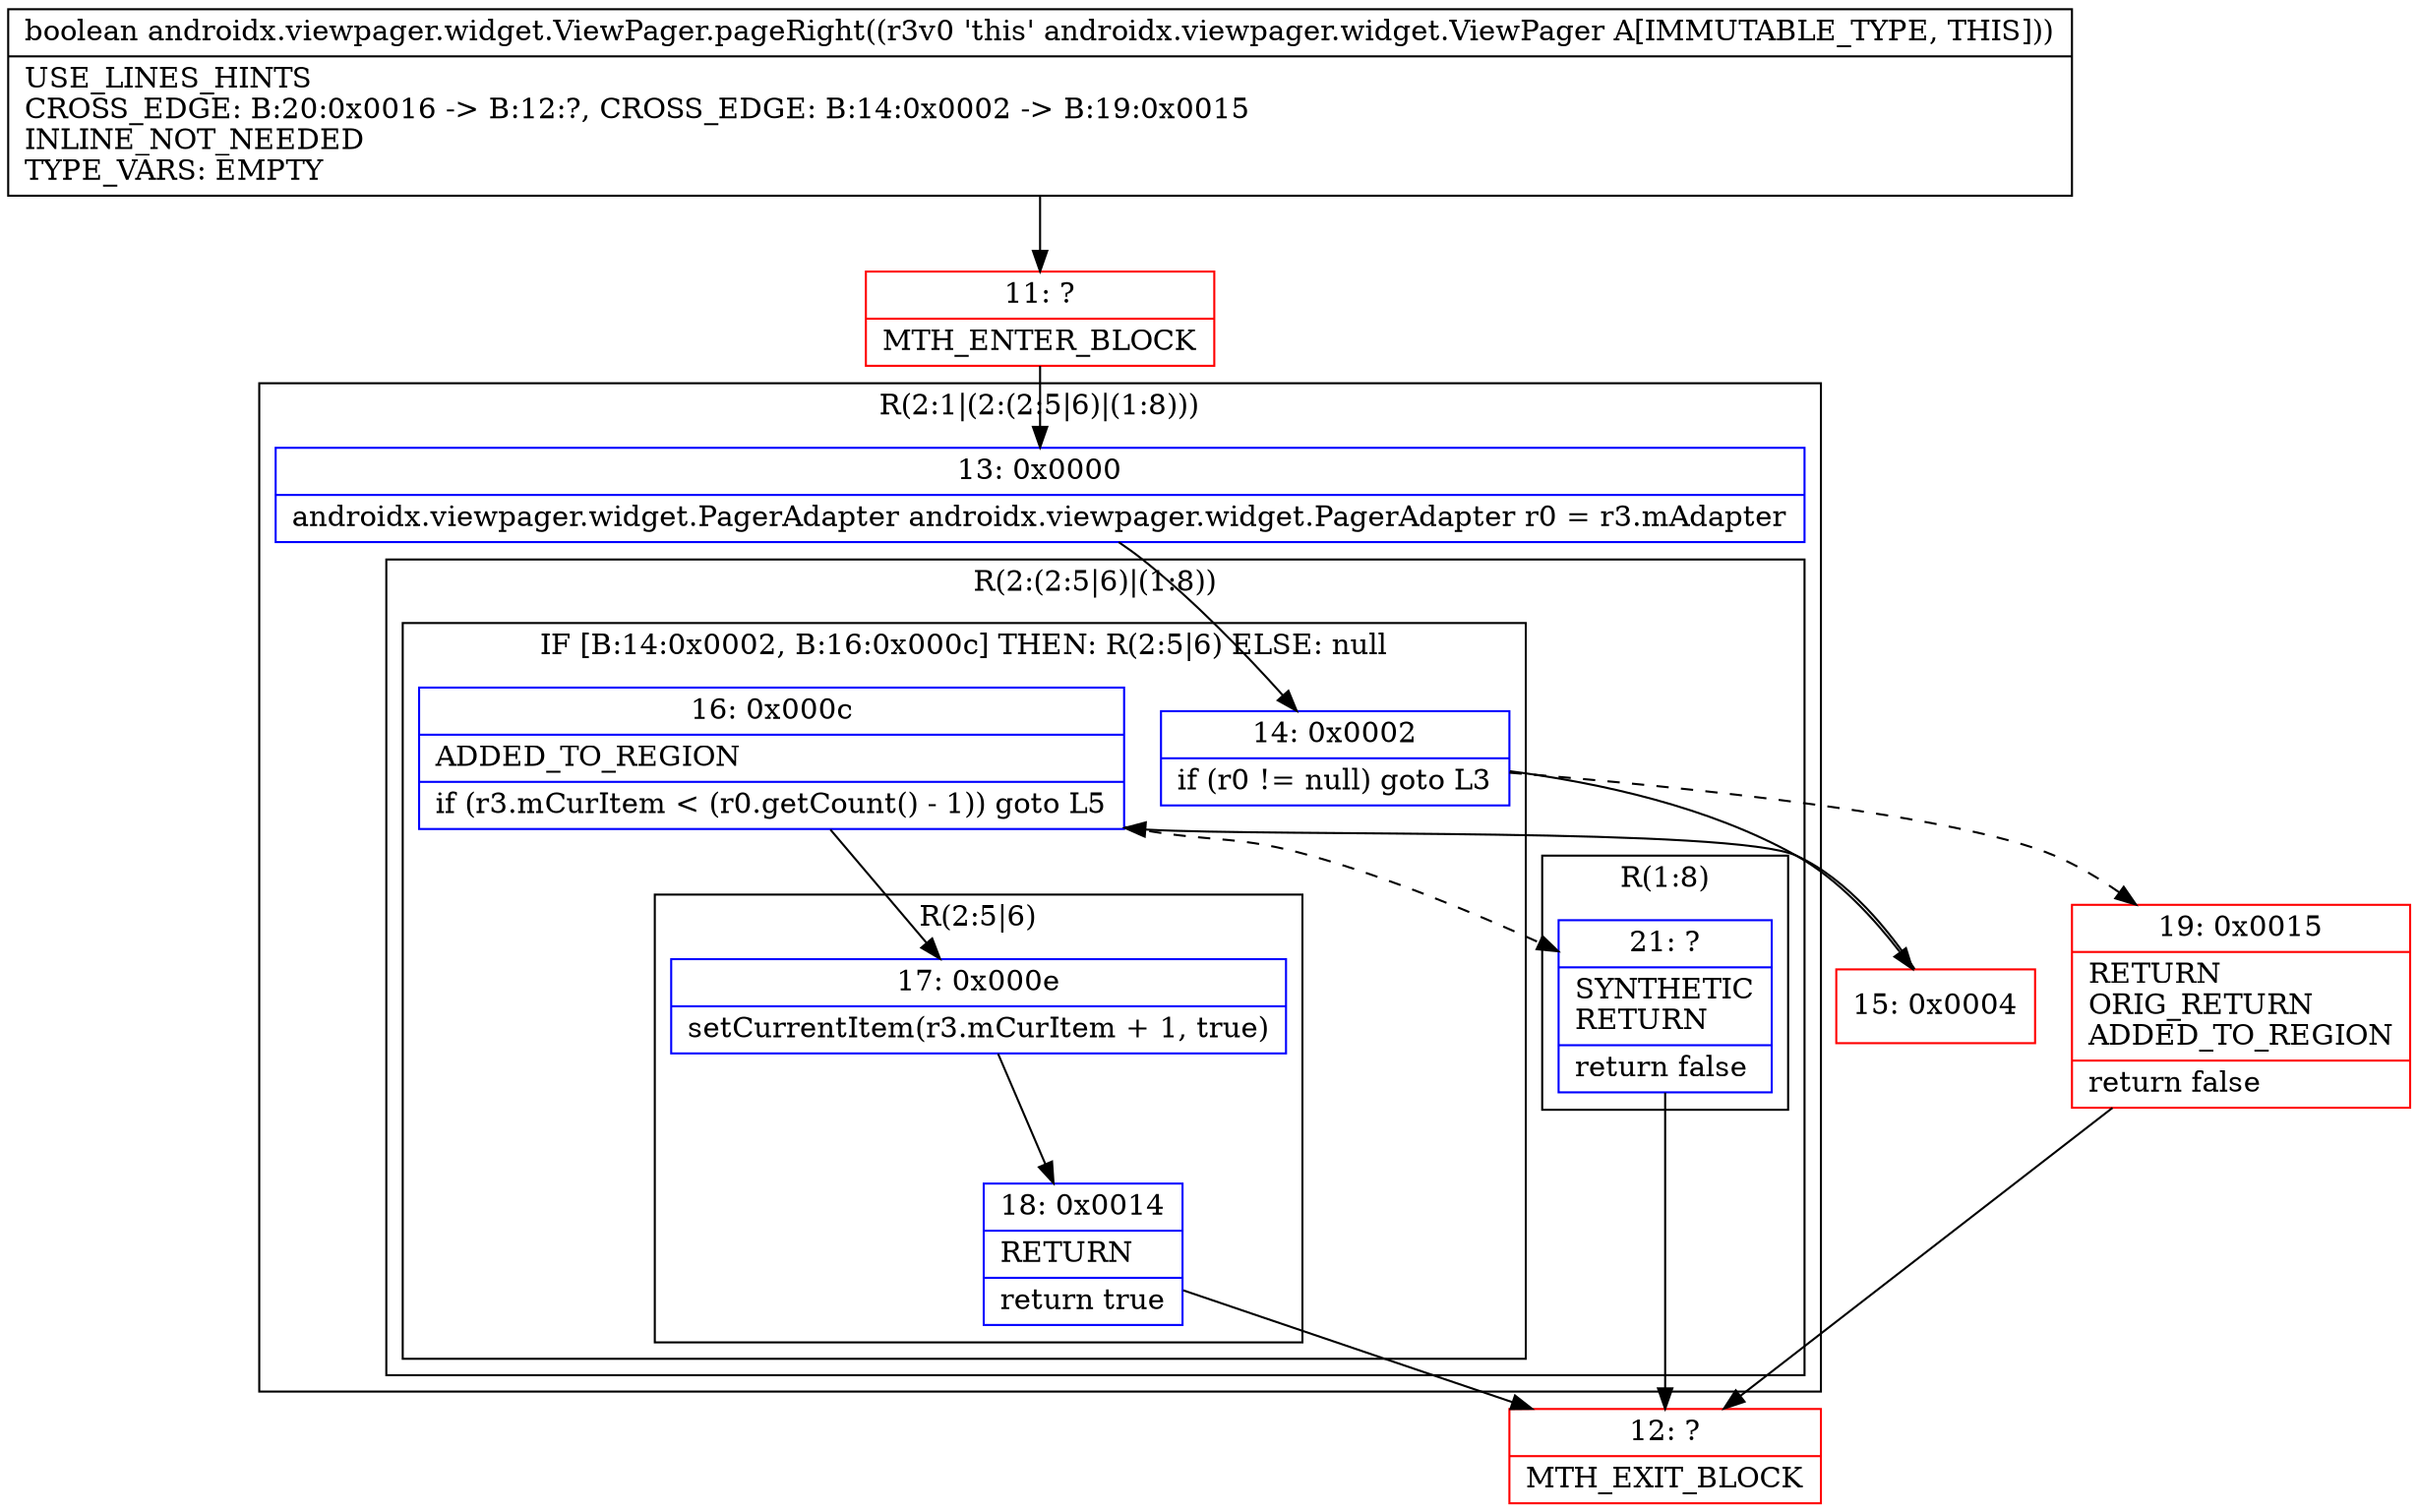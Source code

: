 digraph "CFG forandroidx.viewpager.widget.ViewPager.pageRight()Z" {
subgraph cluster_Region_662450367 {
label = "R(2:1|(2:(2:5|6)|(1:8)))";
node [shape=record,color=blue];
Node_13 [shape=record,label="{13\:\ 0x0000|androidx.viewpager.widget.PagerAdapter androidx.viewpager.widget.PagerAdapter r0 = r3.mAdapter\l}"];
subgraph cluster_Region_869111210 {
label = "R(2:(2:5|6)|(1:8))";
node [shape=record,color=blue];
subgraph cluster_IfRegion_1735346498 {
label = "IF [B:14:0x0002, B:16:0x000c] THEN: R(2:5|6) ELSE: null";
node [shape=record,color=blue];
Node_14 [shape=record,label="{14\:\ 0x0002|if (r0 != null) goto L3\l}"];
Node_16 [shape=record,label="{16\:\ 0x000c|ADDED_TO_REGION\l|if (r3.mCurItem \< (r0.getCount() \- 1)) goto L5\l}"];
subgraph cluster_Region_763377535 {
label = "R(2:5|6)";
node [shape=record,color=blue];
Node_17 [shape=record,label="{17\:\ 0x000e|setCurrentItem(r3.mCurItem + 1, true)\l}"];
Node_18 [shape=record,label="{18\:\ 0x0014|RETURN\l|return true\l}"];
}
}
subgraph cluster_Region_1481051732 {
label = "R(1:8)";
node [shape=record,color=blue];
Node_21 [shape=record,label="{21\:\ ?|SYNTHETIC\lRETURN\l|return false\l}"];
}
}
}
Node_11 [shape=record,color=red,label="{11\:\ ?|MTH_ENTER_BLOCK\l}"];
Node_15 [shape=record,color=red,label="{15\:\ 0x0004}"];
Node_12 [shape=record,color=red,label="{12\:\ ?|MTH_EXIT_BLOCK\l}"];
Node_19 [shape=record,color=red,label="{19\:\ 0x0015|RETURN\lORIG_RETURN\lADDED_TO_REGION\l|return false\l}"];
MethodNode[shape=record,label="{boolean androidx.viewpager.widget.ViewPager.pageRight((r3v0 'this' androidx.viewpager.widget.ViewPager A[IMMUTABLE_TYPE, THIS]))  | USE_LINES_HINTS\lCROSS_EDGE: B:20:0x0016 \-\> B:12:?, CROSS_EDGE: B:14:0x0002 \-\> B:19:0x0015\lINLINE_NOT_NEEDED\lTYPE_VARS: EMPTY\l}"];
MethodNode -> Node_11;Node_13 -> Node_14;
Node_14 -> Node_15;
Node_14 -> Node_19[style=dashed];
Node_16 -> Node_17;
Node_16 -> Node_21[style=dashed];
Node_17 -> Node_18;
Node_18 -> Node_12;
Node_21 -> Node_12;
Node_11 -> Node_13;
Node_15 -> Node_16;
Node_19 -> Node_12;
}

